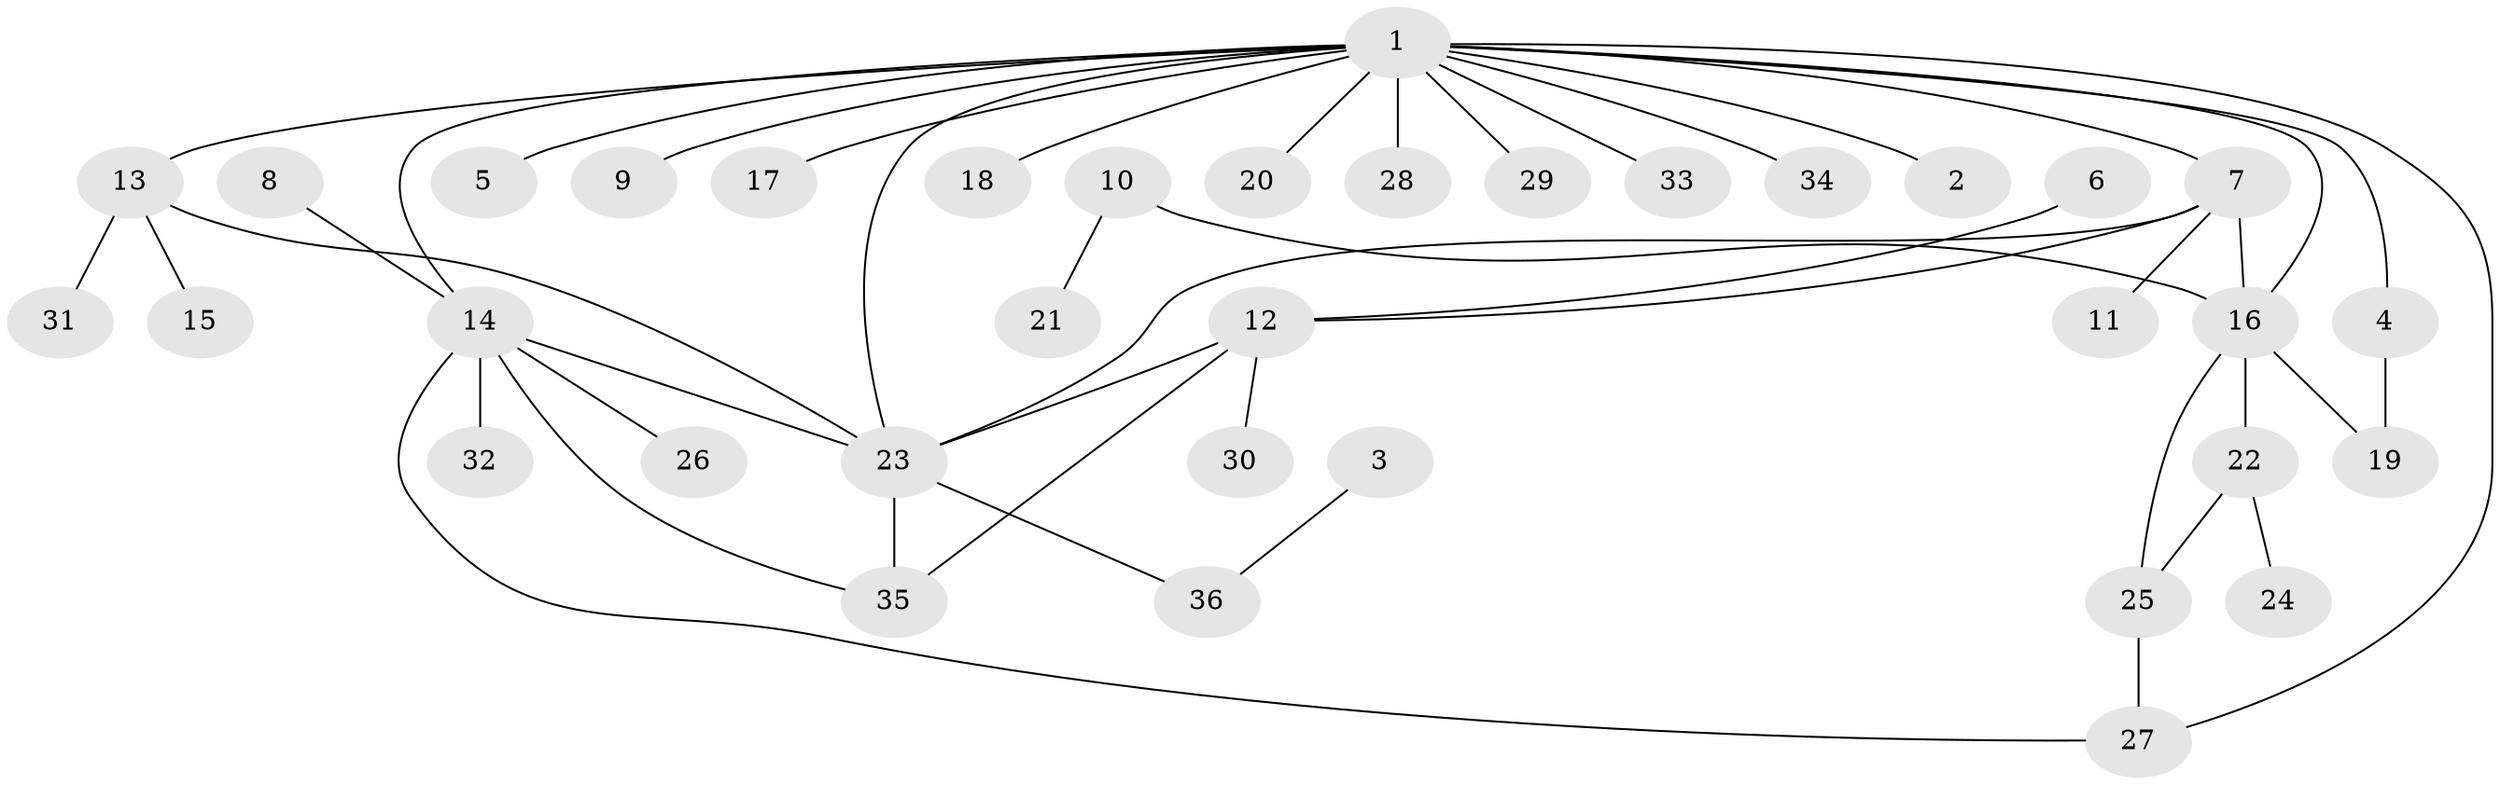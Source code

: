 // original degree distribution, {19: 0.0196078431372549, 8: 0.0196078431372549, 3: 0.11764705882352941, 1: 0.47058823529411764, 6: 0.0196078431372549, 2: 0.2549019607843137, 9: 0.0196078431372549, 5: 0.0784313725490196}
// Generated by graph-tools (version 1.1) at 2025/36/03/04/25 23:36:44]
// undirected, 36 vertices, 46 edges
graph export_dot {
  node [color=gray90,style=filled];
  1;
  2;
  3;
  4;
  5;
  6;
  7;
  8;
  9;
  10;
  11;
  12;
  13;
  14;
  15;
  16;
  17;
  18;
  19;
  20;
  21;
  22;
  23;
  24;
  25;
  26;
  27;
  28;
  29;
  30;
  31;
  32;
  33;
  34;
  35;
  36;
  1 -- 2 [weight=1.0];
  1 -- 4 [weight=1.0];
  1 -- 5 [weight=1.0];
  1 -- 7 [weight=1.0];
  1 -- 9 [weight=1.0];
  1 -- 13 [weight=1.0];
  1 -- 14 [weight=2.0];
  1 -- 16 [weight=2.0];
  1 -- 17 [weight=1.0];
  1 -- 18 [weight=1.0];
  1 -- 20 [weight=1.0];
  1 -- 23 [weight=1.0];
  1 -- 27 [weight=1.0];
  1 -- 28 [weight=1.0];
  1 -- 29 [weight=1.0];
  1 -- 33 [weight=1.0];
  1 -- 34 [weight=1.0];
  3 -- 36 [weight=1.0];
  4 -- 19 [weight=1.0];
  6 -- 12 [weight=1.0];
  7 -- 11 [weight=1.0];
  7 -- 12 [weight=1.0];
  7 -- 16 [weight=1.0];
  7 -- 23 [weight=1.0];
  8 -- 14 [weight=1.0];
  10 -- 16 [weight=2.0];
  10 -- 21 [weight=1.0];
  12 -- 23 [weight=1.0];
  12 -- 30 [weight=1.0];
  12 -- 35 [weight=1.0];
  13 -- 15 [weight=1.0];
  13 -- 23 [weight=1.0];
  13 -- 31 [weight=1.0];
  14 -- 23 [weight=1.0];
  14 -- 26 [weight=2.0];
  14 -- 27 [weight=1.0];
  14 -- 32 [weight=1.0];
  14 -- 35 [weight=1.0];
  16 -- 19 [weight=1.0];
  16 -- 22 [weight=1.0];
  16 -- 25 [weight=1.0];
  22 -- 24 [weight=1.0];
  22 -- 25 [weight=1.0];
  23 -- 35 [weight=1.0];
  23 -- 36 [weight=1.0];
  25 -- 27 [weight=1.0];
}

